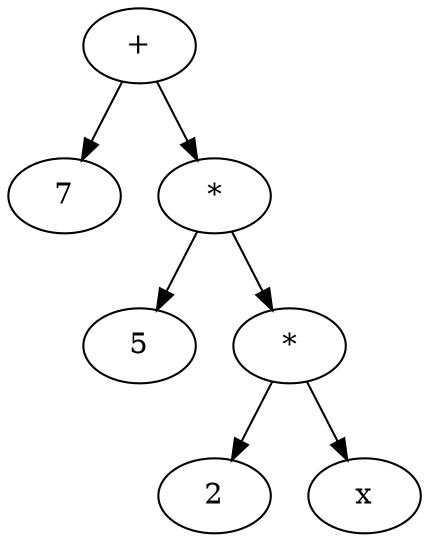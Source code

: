 digraph {
	node0x55d51602ee50[label="+"]
	node0x55d51602ee20[label="7"]
	node0x55d51602ee50 -> node0x55d51602ee20
	node0x55d51602ee50[label="+"]
	node0x55d51602ecd0[label="*"]
	node0x55d51602ee50 -> node0x55d51602ecd0
	node0x55d51602ecd0[label="*"]
	node0x55d51602eb80[label="5"]
	node0x55d51602ecd0 -> node0x55d51602eb80
	node0x55d51602ecd0[label="*"]
	node0x55d51602eb50[label="*"]
	node0x55d51602ecd0 -> node0x55d51602eb50
	node0x55d51602eb50[label="*"]
	node0x55d51602eaf0[label="2"]
	node0x55d51602eb50 -> node0x55d51602eaf0
	node0x55d51602eb50[label="*"]
	node0x55d51602eac0[label="x"]
	node0x55d51602eb50 -> node0x55d51602eac0
}
